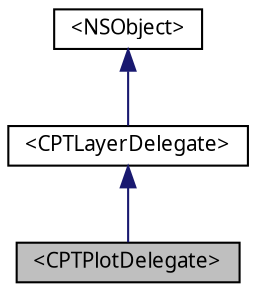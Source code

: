 digraph "&lt;CPTPlotDelegate&gt;"
{
 // LATEX_PDF_SIZE
  bgcolor="transparent";
  edge [fontname="Lucinda Grande",fontsize="10",labelfontname="Lucinda Grande",labelfontsize="10"];
  node [fontname="Lucinda Grande",fontsize="10",shape=record];
  Node1 [label="\<CPTPlotDelegate\>",height=0.2,width=0.4,color="black", fillcolor="grey75", style="filled", fontcolor="black",tooltip="Plot delegate."];
  Node2 -> Node1 [dir="back",color="midnightblue",fontsize="10",style="solid",fontname="Lucinda Grande"];
  Node2 [label="\<CPTLayerDelegate\>",height=0.2,width=0.4,color="black",URL="$protocol_c_p_t_layer_delegate-p.html",tooltip="Layer delegate."];
  Node3 -> Node2 [dir="back",color="midnightblue",fontsize="10",style="solid",fontname="Lucinda Grande"];
  Node3 [label="\<NSObject\>",height=0.2,width=0.4,color="black",URL="/Users/eskroch/Projects/Core Plot/documentation/doxygen/doxygen-cocoa-touch-tags.xml$https://developer.apple.com/library/ios/.html#documentation/Cocoa/Reference/Foundation/Protocols/NSObject_Protocol/Reference/NSObject",tooltip=" "];
}
